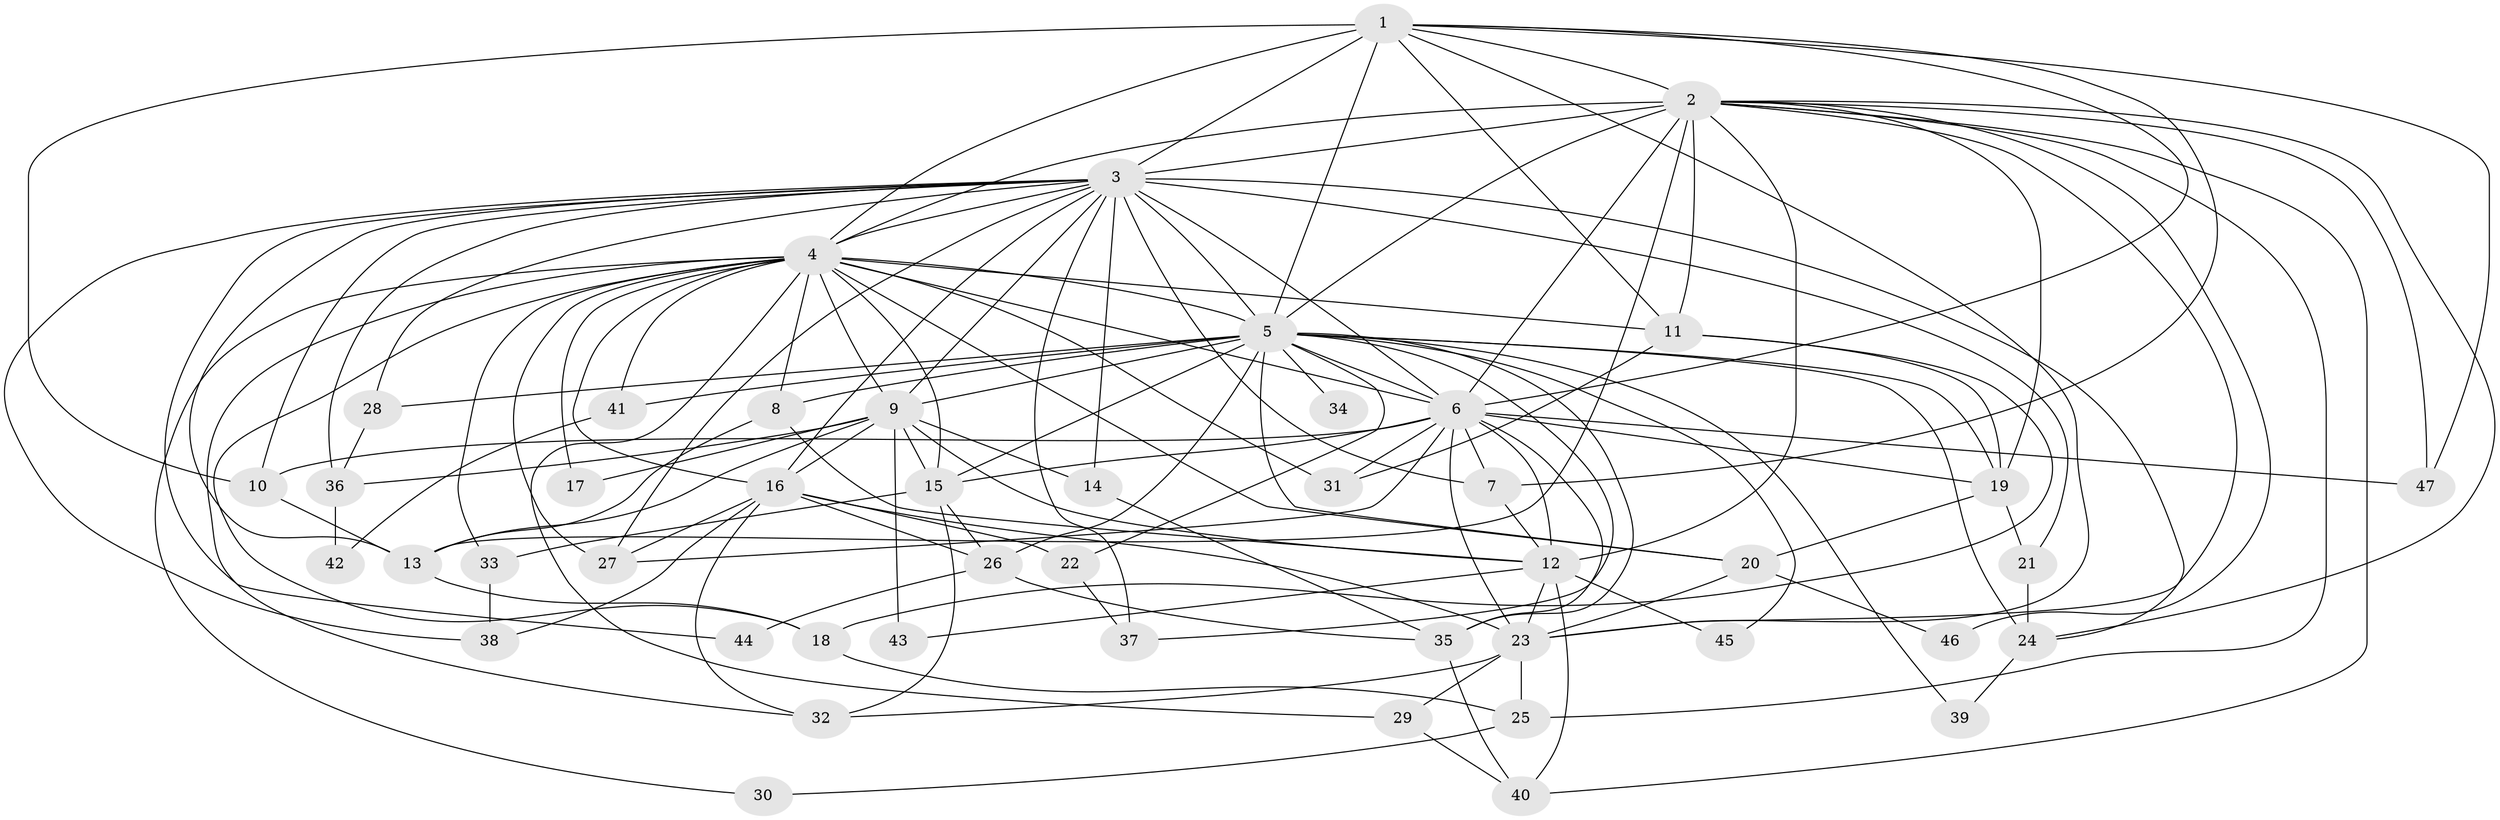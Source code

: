 // original degree distribution, {21: 0.008547008547008548, 15: 0.017094017094017096, 20: 0.017094017094017096, 17: 0.008547008547008548, 24: 0.008547008547008548, 28: 0.008547008547008548, 23: 0.008547008547008548, 30: 0.008547008547008548, 4: 0.09401709401709402, 6: 0.042735042735042736, 2: 0.47863247863247865, 3: 0.2564102564102564, 5: 0.03418803418803419, 9: 0.008547008547008548}
// Generated by graph-tools (version 1.1) at 2025/49/03/04/25 22:49:30]
// undirected, 47 vertices, 134 edges
graph export_dot {
  node [color=gray90,style=filled];
  1;
  2;
  3;
  4;
  5;
  6;
  7;
  8;
  9;
  10;
  11;
  12;
  13;
  14;
  15;
  16;
  17;
  18;
  19;
  20;
  21;
  22;
  23;
  24;
  25;
  26;
  27;
  28;
  29;
  30;
  31;
  32;
  33;
  34;
  35;
  36;
  37;
  38;
  39;
  40;
  41;
  42;
  43;
  44;
  45;
  46;
  47;
  1 -- 2 [weight=4.0];
  1 -- 3 [weight=4.0];
  1 -- 4 [weight=4.0];
  1 -- 5 [weight=11.0];
  1 -- 6 [weight=2.0];
  1 -- 7 [weight=1.0];
  1 -- 10 [weight=3.0];
  1 -- 11 [weight=1.0];
  1 -- 23 [weight=1.0];
  1 -- 47 [weight=1.0];
  2 -- 3 [weight=4.0];
  2 -- 4 [weight=4.0];
  2 -- 5 [weight=2.0];
  2 -- 6 [weight=2.0];
  2 -- 11 [weight=1.0];
  2 -- 12 [weight=8.0];
  2 -- 13 [weight=2.0];
  2 -- 19 [weight=2.0];
  2 -- 23 [weight=1.0];
  2 -- 24 [weight=1.0];
  2 -- 25 [weight=1.0];
  2 -- 40 [weight=1.0];
  2 -- 46 [weight=1.0];
  2 -- 47 [weight=1.0];
  3 -- 4 [weight=4.0];
  3 -- 5 [weight=4.0];
  3 -- 6 [weight=4.0];
  3 -- 7 [weight=1.0];
  3 -- 9 [weight=5.0];
  3 -- 10 [weight=1.0];
  3 -- 13 [weight=1.0];
  3 -- 14 [weight=1.0];
  3 -- 16 [weight=1.0];
  3 -- 21 [weight=1.0];
  3 -- 24 [weight=1.0];
  3 -- 27 [weight=1.0];
  3 -- 28 [weight=1.0];
  3 -- 36 [weight=2.0];
  3 -- 37 [weight=1.0];
  3 -- 38 [weight=1.0];
  3 -- 44 [weight=1.0];
  4 -- 5 [weight=2.0];
  4 -- 6 [weight=2.0];
  4 -- 8 [weight=1.0];
  4 -- 9 [weight=1.0];
  4 -- 11 [weight=2.0];
  4 -- 15 [weight=2.0];
  4 -- 16 [weight=1.0];
  4 -- 17 [weight=1.0];
  4 -- 18 [weight=1.0];
  4 -- 20 [weight=1.0];
  4 -- 27 [weight=1.0];
  4 -- 29 [weight=1.0];
  4 -- 30 [weight=1.0];
  4 -- 31 [weight=1.0];
  4 -- 32 [weight=1.0];
  4 -- 33 [weight=1.0];
  4 -- 41 [weight=1.0];
  5 -- 6 [weight=2.0];
  5 -- 8 [weight=1.0];
  5 -- 9 [weight=3.0];
  5 -- 15 [weight=3.0];
  5 -- 19 [weight=1.0];
  5 -- 20 [weight=1.0];
  5 -- 22 [weight=1.0];
  5 -- 24 [weight=2.0];
  5 -- 26 [weight=1.0];
  5 -- 28 [weight=1.0];
  5 -- 34 [weight=1.0];
  5 -- 35 [weight=1.0];
  5 -- 37 [weight=1.0];
  5 -- 39 [weight=1.0];
  5 -- 41 [weight=1.0];
  5 -- 45 [weight=1.0];
  6 -- 7 [weight=1.0];
  6 -- 10 [weight=1.0];
  6 -- 12 [weight=2.0];
  6 -- 15 [weight=8.0];
  6 -- 19 [weight=1.0];
  6 -- 23 [weight=1.0];
  6 -- 27 [weight=1.0];
  6 -- 31 [weight=1.0];
  6 -- 35 [weight=1.0];
  6 -- 47 [weight=1.0];
  7 -- 12 [weight=1.0];
  8 -- 12 [weight=1.0];
  8 -- 13 [weight=1.0];
  9 -- 12 [weight=1.0];
  9 -- 13 [weight=1.0];
  9 -- 14 [weight=1.0];
  9 -- 15 [weight=1.0];
  9 -- 16 [weight=1.0];
  9 -- 17 [weight=1.0];
  9 -- 36 [weight=1.0];
  9 -- 43 [weight=1.0];
  10 -- 13 [weight=1.0];
  11 -- 18 [weight=1.0];
  11 -- 19 [weight=1.0];
  11 -- 31 [weight=1.0];
  12 -- 23 [weight=2.0];
  12 -- 40 [weight=1.0];
  12 -- 43 [weight=1.0];
  12 -- 45 [weight=1.0];
  13 -- 18 [weight=1.0];
  14 -- 35 [weight=1.0];
  15 -- 26 [weight=1.0];
  15 -- 32 [weight=1.0];
  15 -- 33 [weight=1.0];
  16 -- 22 [weight=1.0];
  16 -- 23 [weight=1.0];
  16 -- 26 [weight=1.0];
  16 -- 27 [weight=1.0];
  16 -- 32 [weight=1.0];
  16 -- 38 [weight=1.0];
  18 -- 25 [weight=1.0];
  19 -- 20 [weight=1.0];
  19 -- 21 [weight=1.0];
  20 -- 23 [weight=1.0];
  20 -- 46 [weight=1.0];
  21 -- 24 [weight=1.0];
  22 -- 37 [weight=1.0];
  23 -- 25 [weight=1.0];
  23 -- 29 [weight=1.0];
  23 -- 32 [weight=1.0];
  24 -- 39 [weight=1.0];
  25 -- 30 [weight=1.0];
  26 -- 35 [weight=1.0];
  26 -- 44 [weight=1.0];
  28 -- 36 [weight=1.0];
  29 -- 40 [weight=1.0];
  33 -- 38 [weight=1.0];
  35 -- 40 [weight=1.0];
  36 -- 42 [weight=1.0];
  41 -- 42 [weight=1.0];
}

